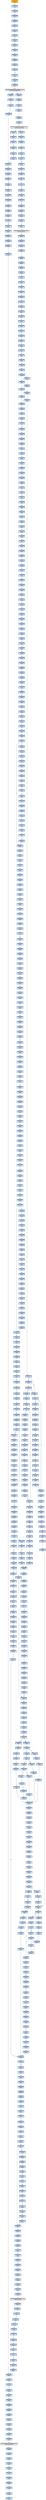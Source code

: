 strict digraph G {
	graph [bgcolor=transparent,
		name=G
	];
	node [color=lightsteelblue,
		fillcolor=lightsteelblue,
		shape=rectangle,
		style=filled
	];
	"0x00474b6e"	[label="0x00474b6e
leal"];
	"0x00474b71"	[label="0x00474b71
pushl"];
	"0x00474b6e" -> "0x00474b71"	[color="#000000"];
	"0x004747e8"	[label="0x004747e8
movl"];
	"0x004747eb"	[label="0x004747eb
movl"];
	"0x004747e8" -> "0x004747eb"	[color="#000000"];
	"0x00474a2c"	[label="0x00474a2c
cmpl"];
	"0x00474a2f"	[label="0x00474a2f
jae"];
	"0x00474a2c" -> "0x00474a2f"	[color="#000000"];
	"0x00474e22"	[label="0x00474e22
movl"];
	"0x00474e24"	[label="0x00474e24
je"];
	"0x00474e22" -> "0x00474e24"	[color="#000000"];
	"0x00474161"	[label="0x00474161
movl"];
	"0x00474163"	[label="0x00474163
addl"];
	"0x00474161" -> "0x00474163"	[color="#000000"];
	"0x00474834"	[label="0x00474834
subl"];
	"0x0047483a"	[label="0x0047483a
pushl"];
	"0x00474834" -> "0x0047483a"	[color="#000000"];
	"0x00474b74"	[label="0x00474b74
movl"];
	"0x00474b76"	[label="0x00474b76
call"];
	"0x00474b74" -> "0x00474b76"	[color="#000000"];
	"0x00474d2d"	[label="0x00474d2d
cmpl"];
	"0x00474d32"	[label="0x00474d32
jae"];
	"0x00474d2d" -> "0x00474d32"	[color="#000000"];
	"0x00474055"	[label="0x00474055
stosl"];
	"0x00474056"	[label="0x00474056
movb"];
	"0x00474055" -> "0x00474056"	[color="#000000"];
	"0x00474807"	[label="0x00474807
movl"];
	"0x0047480a"	[label="0x0047480a
popl"];
	"0x00474807" -> "0x0047480a"	[color="#000000"];
	"0x0047440c"	[label="0x0047440c
popl"];
	"0x0047440d"	[label="0x0047440d
orl"];
	"0x0047440c" -> "0x0047440d"	[color="#000000"];
	"0x00474a5d"	[label="0x00474a5d
addl"];
	"0x00474a5f"	[label="0x00474a5f
movl"];
	"0x00474a5d" -> "0x00474a5f"	[color="#000000"];
	"0x00474bc3"	[label="0x00474bc3
xorl"];
	"0x00474bc5"	[label="0x00474bc5
movl"];
	"0x00474bc3" -> "0x00474bc5"	[color="#000000"];
	"0x00474e4c"	[label="0x00474e4c
movl"];
	"0x00474e50"	[label="0x00474e50
andl"];
	"0x00474e4c" -> "0x00474e50"	[color="#000000"];
	GETMODULEHANDLEA_KERNEL32_DLL	[color=lightgrey,
		fillcolor=lightgrey,
		label="GETMODULEHANDLEA_KERNEL32_DLL
GETMODULEHANDLEA"];
	"0x00474042"	[label="0x00474042
movl"];
	GETMODULEHANDLEA_KERNEL32_DLL -> "0x00474042"	[color="#000000"];
	"0x00474287"	[label="0x00474287
testl"];
	GETMODULEHANDLEA_KERNEL32_DLL -> "0x00474287"	[color="#000000"];
	"0x00474b1b"	[label="0x00474b1b
movl"];
	"0x00474b1e"	[label="0x00474b1e
movl"];
	"0x00474b1b" -> "0x00474b1e"	[color="#000000"];
	"0x004740a1"	[label="0x004740a1
leal"];
	"0x004740a7"	[label="0x004740a7
cmpl"];
	"0x004740a1" -> "0x004740a7"	[color="#000000"];
	"0x00474289"	[label="0x00474289
jne"];
	"0x00474292"	[label="0x00474292
movl"];
	"0x00474289" -> "0x00474292"	[color="#000000",
		label=T];
	"0x00474ede"	[label="0x00474ede
subl"];
	"0x00474ee0"	[label="0x00474ee0
addl"];
	"0x00474ede" -> "0x00474ee0"	[color="#000000"];
	"0x004746cc"	[label="0x004746cc
subl"];
	"0x004746d2"	[label="0x004746d2
leal"];
	"0x004746cc" -> "0x004746d2"	[color="#000000"];
	"0x00474a8d"	[label="0x00474a8d
leal"];
	"0x00474a93"	[label="0x00474a93
movl"];
	"0x00474a8d" -> "0x00474a93"	[color="#000000"];
	VIRTUALPROTECT_KERNEL32_DLL	[color=lightgrey,
		fillcolor=lightgrey,
		label="VIRTUALPROTECT_KERNEL32_DLL
VIRTUALPROTECT"];
	"0x004743ff"	[label="0x004743ff
popl"];
	VIRTUALPROTECT_KERNEL32_DLL -> "0x004743ff"	[color="#000000"];
	"0x004742b3"	[label="0x004742b3
addl"];
	"0x004742b9"	[label="0x004742b9
movl"];
	"0x004742b3" -> "0x004742b9"	[color="#000000"];
	"0x004747ce"	[label="0x004747ce
andl"];
	"0x004747d4"	[label="0x004747d4
orl"];
	"0x004747ce" -> "0x004747d4"	[color="#000000"];
	"0x004747db"	[label="0x004747db
movl"];
	"0x004747de"	[label="0x004747de
movl"];
	"0x004747db" -> "0x004747de"	[color="#000000"];
	"0x00474a96"	[label="0x00474a96
call"];
	"0x00474cf2"	[label="0x00474cf2
call"];
	"0x00474a96" -> "0x00474cf2"	[color="#000000"];
	"0x00474eee"	[label="0x00474eee
andl"];
	"0x00474ef3"	[label="0x00474ef3
shrl"];
	"0x00474eee" -> "0x00474ef3"	[color="#000000"];
	"0x00474aab"	[label="0x00474aab
shll"];
	"0x00474aad"	[label="0x00474aad
addl"];
	"0x00474aab" -> "0x00474aad"	[color="#000000"];
	"0x004747ee"	[label="0x004747ee
movl"];
	"0x004747f2"	[label="0x004747f2
subl"];
	"0x004747ee" -> "0x004747f2"	[color="#000000"];
	"0x00474f43"	[label="0x00474f43
movl"];
	"0x00474f45"	[label="0x00474f45
jae"];
	"0x00474f43" -> "0x00474f45"	[color="#000000"];
	"0x00474f3e"	[label="0x00474f3e
leal"];
	"0x00474f41"	[label="0x00474f41
cmpl"];
	"0x00474f3e" -> "0x00474f41"	[color="#000000"];
	"0x004748c7"	[label="0x004748c7
addl"];
	"0x004748c9"	[label="0x004748c9
cmpl"];
	"0x004748c7" -> "0x004748c9"	[color="#000000"];
	"0x00474b6a"	[label="0x00474b6a
movl"];
	"0x00474b6c"	[label="0x00474b6c
pushl"];
	"0x00474b6a" -> "0x00474b6c"	[color="#000000"];
	VIRTUALFREE_KERNEL32_DLL	[color=lightgrey,
		fillcolor=lightgrey,
		label="VIRTUALFREE_KERNEL32_DLL
VIRTUALFREE"];
	"0x004741a8"	[label="0x004741a8
movl"];
	VIRTUALFREE_KERNEL32_DLL -> "0x004741a8"	[color="#000000"];
	"0x004742c0"	[label="0x004742c0
addl"];
	"0x004742c6"	[label="0x004742c6
testl"];
	"0x004742c0" -> "0x004742c6"	[color="#000000"];
	"0x00474ed9"	[label="0x00474ed9
movl"];
	"0x00474ed9" -> "0x00474ede"	[color="#000000"];
	"0x00474a1b"	[label="0x00474a1b
jmp"];
	"0x00474a58"	[label="0x00474a58
movl"];
	"0x00474a1b" -> "0x00474a58"	[color="#000000"];
	"0x004748b7"	[label="0x004748b7
ja"];
	"0x004748bd"	[label="0x004748bd
movl"];
	"0x004748b7" -> "0x004748bd"	[color="#000000",
		label=F];
	"0x00474b6d"	[label="0x00474b6d
pushl"];
	"0x00474b6c" -> "0x00474b6d"	[color="#000000"];
	"0x00474ef5"	[label="0x00474ef5
addl"];
	"0x00474ef3" -> "0x00474ef5"	[color="#000000"];
	"0x00474efc"	[label="0x00474efc
movl"];
	"0x00474f03"	[label="0x00474f03
testl"];
	"0x00474efc" -> "0x00474f03"	[color="#000000"];
	"0x00474f86"	[label="0x00474f86
addl"];
	"0x00474f89"	[label="0x00474f89
ret"];
	"0x00474f86" -> "0x00474f89"	[color="#000000"];
	"0x0047411d"	[label="0x0047411d
xorl"];
	"0x0047411f"	[label="0x0047411f
orl"];
	"0x0047411d" -> "0x0047411f"	[color="#000000"];
	"0x00474d38"	[label="0x00474d38
movl"];
	"0x00474d3a"	[label="0x00474d3a
incl"];
	"0x00474d38" -> "0x00474d3a"	[color="#000000"];
	"0x00474996"	[label="0x00474996
movl"];
	"0x0047499c"	[label="0x0047499c
incl"];
	"0x00474996" -> "0x0047499c"	[color="#000000"];
	"0x004741ae"	[label="0x004741ae
orl"];
	"0x004741b0"	[label="0x004741b0
je"];
	"0x004741ae" -> "0x004741b0"	[color="#000000"];
	"0x004749d0"	[label="0x004749d0
shll"];
	"0x004749d3"	[label="0x004749d3
andl"];
	"0x004749d0" -> "0x004749d3"	[color="#000000"];
	"0x00474ee2"	[label="0x00474ee2
shrl"];
	"0x00474ee0" -> "0x00474ee2"	[color="#000000"];
	"0x00474400"	[label="0x00474400
movl"];
	"0x00474405"	[label="0x00474405
pushl"];
	"0x00474400" -> "0x00474405"	[color="#000000"];
	"0x004747b9"	[label="0x004747b9
movl"];
	"0x004747bb"	[label="0x004747bb
movb"];
	"0x004747b9" -> "0x004747bb"	[color="#000000"];
	"0x004740fc"	[label="0x004740fc
call"];
	"0x004746c8"	[label="0x004746c8
movl"];
	"0x004740fc" -> "0x004746c8"	[color="#000000"];
	"0x00474851"	[label="0x00474851
xorl"];
	"0x00474853"	[label="0x00474853
repz"];
	"0x00474851" -> "0x00474853"	[color="#000000"];
	"0x00474389"	[label="0x00474389
movl"];
	"0x0047438f"	[label="0x0047438f
movl"];
	"0x00474389" -> "0x0047438f"	[color="#000000"];
	"0x00474058"	[label="0x00474058
scasb"];
	"0x00474059"	[label="0x00474059
jne"];
	"0x00474058" -> "0x00474059"	[color="#000000"];
	"0x00474169"	[label="0x00474169
movl"];
	"0x0047416f"	[label="0x0047416f
sarl"];
	"0x00474169" -> "0x0047416f"	[color="#000000"];
	"0x0047486d"	[label="0x0047486d
leal"];
	"0x00474871"	[label="0x00474871
incl"];
	"0x0047486d" -> "0x00474871"	[color="#000000"];
	"0x0047489a"	[label="0x0047489a
movl"];
	"0x0047489e"	[label="0x0047489e
leal"];
	"0x0047489a" -> "0x0047489e"	[color="#000000"];
	"0x00474183"	[label="0x00474183
pushl"];
	"0x00474189"	[label="0x00474189
call"];
	"0x00474183" -> "0x00474189"	[color="#000000"];
	"0x004740b0"	[label="0x004740b0
pushl"];
	"0x004740b2"	[label="0x004740b2
pushl"];
	"0x004740b0" -> "0x004740b2"	[color="#000000"];
	"0x00474e76"	[label="0x00474e76
shrl"];
	"0x00474e78"	[label="0x00474e78
movl"];
	"0x00474e76" -> "0x00474e78"	[color="#000000"];
	"0x00474966"	[label="0x00474966
movl"];
	"0x0047496d"	[label="0x0047496d
movb"];
	"0x00474966" -> "0x0047496d"	[color="#000000"];
	"0x004740eb"	[label="0x004740eb
addl"];
	"0x004740f1"	[label="0x004740f1
pushl"];
	"0x004740eb" -> "0x004740f1"	[color="#000000"];
	"0x0047400e"	[label="0x0047400e
call"];
	"0x00474014"	[label="0x00474014
popl"];
	"0x0047400e" -> "0x00474014"	[color="#000000"];
	"0x00474f41" -> "0x00474f43"	[color="#000000"];
	"0x004749a6"	[label="0x004749a6
popl"];
	"0x004749a7"	[label="0x004749a7
addl"];
	"0x004749a6" -> "0x004749a7"	[color="#000000"];
	"0x0047403b"	[label="0x0047403b
pushl"];
	"0x0047403c"	[label="0x0047403c
call"];
	"0x0047403b" -> "0x0047403c"	[color="#000000"];
	"0x00474a38"	[label="0x00474a38
cmpl"];
	"0x00474a3b"	[label="0x00474a3b
jae"];
	"0x00474a38" -> "0x00474a3b"	[color="#000000"];
	"0x00474e41"	[label="0x00474e41
incl"];
	"0x00474e42"	[label="0x00474e42
movb"];
	"0x00474e41" -> "0x00474e42"	[color="#000000"];
	"0x00474872"	[label="0x00474872
incl"];
	"0x00474873"	[label="0x00474873
cmpl"];
	"0x00474872" -> "0x00474873"	[color="#000000"];
	"0x004747b3"	[label="0x004747b3
pushl"];
	"0x004747b4"	[label="0x004747b4
movl"];
	"0x004747b3" -> "0x004747b4"	[color="#000000"];
	"0x00474a87"	[label="0x00474a87
movl"];
	"0x00474a89"	[label="0x00474a89
xorl"];
	"0x00474a87" -> "0x00474a89"	[color="#000000"];
	"0x00474f5b"	[label="0x00474f5b
addl"];
	"0x00474f5d"	[label="0x00474f5d
movl"];
	"0x00474f5b" -> "0x00474f5d"	[color="#000000"];
	"0x00474392"	[label="0x00474392
addl"];
	"0x00474394"	[label="0x00474394
pushl"];
	"0x00474392" -> "0x00474394"	[color="#000000"];
	"0x00474395"	[label="0x00474395
pushl"];
	"0x00474394" -> "0x00474395"	[color="#000000"];
	"0x004749b1"	[label="0x004749b1
pushl"];
	"0x004749b2"	[label="0x004749b2
pushl"];
	"0x004749b1" -> "0x004749b2"	[color="#000000"];
	"0x004748e0"	[label="0x004748e0
movl"];
	"0x004748e6"	[label="0x004748e6
shrl"];
	"0x004748e0" -> "0x004748e6"	[color="#000000"];
	"0x0047497f"	[label="0x0047497f
movl"];
	"0x00474983"	[label="0x00474983
movl"];
	"0x0047497f" -> "0x00474983"	[color="#000000"];
	"0x00474ec8"	[label="0x00474ec8
cmpl"];
	"0x00474ecb"	[label="0x00474ecb
movl"];
	"0x00474ec8" -> "0x00474ecb"	[color="#000000"];
	"0x00474e80"	[label="0x00474e80
subl"];
	"0x00474e82"	[label="0x00474e82
andl"];
	"0x00474e80" -> "0x00474e82"	[color="#000000"];
	"0x00474e58"	[label="0x00474e58
orl"];
	"0x00474e5a"	[label="0x00474e5a
movl"];
	"0x00474e58" -> "0x00474e5a"	[color="#000000"];
	"0x00474cff"	[label="0x00474cff
ret"];
	"0x00474e18"	[label="0x00474e18
movb"];
	"0x00474cff" -> "0x00474e18"	[color="#000000"];
	"0x00474a9b"	[label="0x00474a9b
movb"];
	"0x00474cff" -> "0x00474a9b"	[color="#000000"];
	"0x00474093"	[label="0x00474093
orl"];
	"0x00474095"	[label="0x00474095
je"];
	"0x00474093" -> "0x00474095"	[color="#000000"];
	"0x00474b08"	[label="0x00474b08
movl"];
	"0x00474b0c"	[label="0x00474b0c
pushl"];
	"0x00474b08" -> "0x00474b0c"	[color="#000000"];
	"0x00474298"	[label="0x00474298
movl"];
	"0x00474292" -> "0x00474298"	[color="#000000"];
	"0x00474121"	[label="0x00474121
je"];
	"0x0047411f" -> "0x00474121"	[color="#000000"];
	"0x00474904"	[label="0x00474904
shll"];
	"0x00474907"	[label="0x00474907
movw"];
	"0x00474904" -> "0x00474907"	[color="#000000"];
	"0x00474001"	[color=lightgrey,
		fillcolor=orange,
		label="0x00474001
pusha"];
	"0x00474002"	[label="0x00474002
call"];
	"0x00474001" -> "0x00474002"	[color="#000000"];
	"0x00474879"	[label="0x00474879
movl"];
	"0x0047487e"	[label="0x0047487e
movl"];
	"0x00474879" -> "0x0047487e"	[color="#000000"];
	"0x00474e62"	[label="0x00474e62
movl"];
	"0x00474e65"	[label="0x00474e65
jae"];
	"0x00474e62" -> "0x00474e65"	[color="#000000"];
	"0x00474817"	[label="0x00474817
movl"];
	"0x0047481d"	[label="0x0047481d
movl"];
	"0x00474817" -> "0x0047481d"	[color="#000000"];
	"0x004746f0"	[label="0x004746f0
call"];
	"0x00474b02"	[label="0x00474b02
movl"];
	"0x004746f0" -> "0x00474b02"	[color="#000000"];
	"0x00474a22"	[label="0x00474a22
cmpl"];
	"0x00474a25"	[label="0x00474a25
sbbl"];
	"0x00474a22" -> "0x00474a25"	[color="#000000"];
	"0x00474af7"	[label="0x00474af7
popl"];
	"0x00474af8"	[label="0x00474af8
popl"];
	"0x00474af7" -> "0x00474af8"	[color="#000000"];
	"0x00474d34"	[label="0x00474d34
movl"];
	"0x00474d36"	[label="0x00474d36
movb"];
	"0x00474d34" -> "0x00474d36"	[color="#000000"];
	"0x00474cf8"	[label="0x00474cf8
popl"];
	"0x00474cf2" -> "0x00474cf8"	[color="#000000"];
	"0x0047405f"	[label="0x0047405f
leal"];
	"0x00474062"	[label="0x00474062
jmp"];
	"0x0047405f" -> "0x00474062"	[color="#000000"];
	"0x00474b72"	[label="0x00474b72
pushl"];
	"0x00474b72" -> "0x00474b74"	[color="#000000"];
	"0x004748e9"	[label="0x004748e9
movl"];
	"0x004748e6" -> "0x004748e9"	[color="#000000"];
	"0x00474aaf"	[label="0x00474aaf
incl"];
	"0x00474aad" -> "0x00474aaf"	[color="#000000"];
	"0x00474cc5"	[label="0x00474cc5
incl"];
	"0x00474cc6"	[label="0x00474cc6
cmpl"];
	"0x00474cc5" -> "0x00474cc6"	[color="#000000"];
	"0x00474114"	[label="0x00474114
subl"];
	"0x00474117"	[label="0x00474117
movl"];
	"0x00474114" -> "0x00474117"	[color="#000000"];
	"0x00474cf9"	[label="0x00474cf9
subl"];
	"0x00474cf8" -> "0x00474cf9"	[color="#000000"];
	"0x004742a2"	[label="0x004742a2
movl"];
	"0x00474298" -> "0x004742a2"	[color="#000000"];
	"0x00474823"	[label="0x00474823
leal"];
	"0x00474826"	[label="0x00474826
movl"];
	"0x00474823" -> "0x00474826"	[color="#000000"];
	"0x00474106"	[label="0x00474106
jne"];
	"0x00474155"	[label="0x00474155
jmp"];
	"0x00474106" -> "0x00474155"	[color="#000000",
		label=T];
	"0x00474108"	[label="0x00474108
incb"];
	"0x00474106" -> "0x00474108"	[color="#000000",
		label=F];
	"0x00474bb6"	[label="0x00474bb6
jne"];
	"0x00474bb6" -> "0x00474bc3"	[color="#000000",
		label=T];
	"0x00474cda"	[label="0x00474cda
leal"];
	"0x00474cde"	[label="0x00474cde
movl"];
	"0x00474cda" -> "0x00474cde"	[color="#000000"];
	"0x004742f0"	[label="0x004742f0
popl"];
	"0x004742f1"	[label="0x004742f1
jne"];
	"0x004742f0" -> "0x004742f1"	[color="#000000"];
	"0x004749ad"	[label="0x004749ad
ret"];
	"0x004749a7" -> "0x004749ad"	[color="#000000"];
	"0x00474015"	[label="0x00474015
movl"];
	"0x00474014" -> "0x00474015"	[color="#000000"];
	"0x004747cb"	[label="0x004747cb
shll"];
	"0x004747cb" -> "0x004747ce"	[color="#000000"];
	"0x00474f83"	[label="0x00474f83
movb"];
	"0x00474f85"	[label="0x00474f85
popl"];
	"0x00474f83" -> "0x00474f85"	[color="#000000"];
	"0x004742bb"	[label="0x004742bb
movl"];
	"0x004742b9" -> "0x004742bb"	[color="#000000"];
	"0x00474994"	[label="0x00474994
movl"];
	"0x00474994" -> "0x00474996"	[color="#000000"];
	"0x00474a71"	[label="0x00474a71
movl"];
	"0x00474a75"	[label="0x00474a75
addl"];
	"0x00474a71" -> "0x00474a75"	[color="#000000"];
	"0x00474ed3"	[label="0x00474ed3
movl"];
	"0x00474ed6"	[label="0x00474ed6
movl"];
	"0x00474ed3" -> "0x00474ed6"	[color="#000000"];
	"0x00474f4e"	[label="0x00474f4e
movb"];
	"0x00474f51"	[label="0x00474f51
movl"];
	"0x00474f4e" -> "0x00474f51"	[color="#000000"];
	"0x004749e1"	[label="0x004749e1
movl"];
	"0x004749e4"	[label="0x004749e4
movl"];
	"0x004749e1" -> "0x004749e4"	[color="#000000"];
	"0x0047437e"	[label="0x0047437e
movl"];
	"0x00474384"	[label="0x00474384
jmp"];
	"0x0047437e" -> "0x00474384"	[color="#000000"];
	"0x00474cb9"	[label="0x00474cb9
xorl"];
	"0x00474cbb"	[label="0x00474cbb
cmpb"];
	"0x00474cb9" -> "0x00474cbb"	[color="#000000"];
	"0x004748fa"	[label="0x004748fa
movl"];
	"0x004748fe"	[label="0x004748fe
movl"];
	"0x004748fa" -> "0x004748fe"	[color="#000000"];
	"0x00474871" -> "0x00474872"	[color="#000000"];
	"0x00474d3e"	[label="0x00474d3e
movl"];
	"0x00474d42"	[label="0x00474d42
jmp"];
	"0x00474d3e" -> "0x00474d42"	[color="#000000"];
	"0x00474af1"	[label="0x00474af1
movl"];
	"0x00474af1" -> "0x00474af7"	[color="#000000"];
	"0x00474cd4"	[label="0x00474cd4
movl"];
	"0x00474cd4" -> "0x00474cda"	[color="#000000"];
	"0x00474918"	[label="0x00474918
repz"];
	"0x0047491a"	[label="0x0047491a
movl"];
	"0x00474918" -> "0x0047491a"	[color="#000000"];
	"0x00474b24"	[label="0x00474b24
movl"];
	"0x00474b2a"	[label="0x00474b2a
movl"];
	"0x00474b24" -> "0x00474b2a"	[color="#000000"];
	"0x0047471a"	[label="0x0047471a
jne"];
	"0x00474726"	[label="0x00474726
movl"];
	"0x0047471a" -> "0x00474726"	[color="#000000",
		label=T];
	"0x00474cc9"	[label="0x00474cc9
jb"];
	"0x00474ccb"	[label="0x00474ccb
jmp"];
	"0x00474cc9" -> "0x00474ccb"	[color="#000000",
		label=F];
	"0x00474e67"	[label="0x00474e67
movl"];
	"0x00474e6a"	[label="0x00474e6a
movl"];
	"0x00474e67" -> "0x00474e6a"	[color="#000000"];
	"0x00474ed6" -> "0x00474ed9"	[color="#000000"];
	"0x004747a5"	[label="0x004747a5
movl"];
	"0x004747a7"	[label="0x004747a7
pushl"];
	"0x004747a5" -> "0x004747a7"	[color="#000000"];
	"0x00474ebc"	[label="0x00474ebc
andl"];
	"0x00474ec1"	[label="0x00474ec1
addl"];
	"0x00474ebc" -> "0x00474ec1"	[color="#000000"];
	"0x00474a65"	[label="0x00474a65
movl"];
	"0x00474a6a"	[label="0x00474a6a
subl"];
	"0x00474a65" -> "0x00474a6a"	[color="#000000"];
	"0x0047490a"	[label="0x0047490a
shrl"];
	"0x0047490d"	[label="0x0047490d
repz"];
	"0x0047490a" -> "0x0047490d"	[color="#000000"];
	"0x0047408d"	[label="0x0047408d
movl"];
	"0x00474062" -> "0x0047408d"	[color="#000000"];
	"0x004746c8" -> "0x004746cc"	[color="#000000"];
	"0x004749d9"	[label="0x004749d9
orl"];
	"0x004749db"	[label="0x004749db
movl"];
	"0x004749d9" -> "0x004749db"	[color="#000000"];
	"0x00474a47"	[label="0x00474a47
jae"];
	"0x00474a49"	[label="0x00474a49
movl"];
	"0x00474a47" -> "0x00474a49"	[color="#000000",
		label=F];
	"0x004740bc"	[label="0x004740bc
pushl"];
	"0x004740be"	[label="0x004740be
call"];
	"0x004740bc" -> "0x004740be"	[color="#000000"];
	"0x00474e49"	[label="0x00474e49
movl"];
	"0x00474e49" -> "0x00474e4c"	[color="#000000"];
	"0x00474eb8"	[label="0x00474eb8
movl"];
	"0x00474eb8" -> "0x00474ebc"	[color="#000000"];
	"0x00474866"	[label="0x00474866
movb"];
	"0x00474869"	[label="0x00474869
movl"];
	"0x00474866" -> "0x00474869"	[color="#000000"];
	"0x004747e0"	[label="0x004747e0
movl"];
	"0x004747de" -> "0x004747e0"	[color="#000000"];
	"0x00474ec6"	[label="0x00474ec6
movl"];
	"0x00474ec6" -> "0x00474ec8"	[color="#000000"];
	"0x00474ceb"	[label="0x00474ceb
addl"];
	"0x00474cf1"	[label="0x00474cf1
ret"];
	"0x00474ceb" -> "0x00474cf1"	[color="#000000"];
	"0x00474269"	[label="0x00474269
movl"];
	"0x0047426f"	[label="0x0047426f
addl"];
	"0x00474269" -> "0x0047426f"	[color="#000000"];
	"0x00474e8a"	[label="0x00474e8a
leal"];
	"0x00474e90"	[label="0x00474e90
call"];
	"0x00474e8a" -> "0x00474e90"	[color="#000000"];
	"0x00474f85" -> "0x00474f86"	[color="#000000"];
	"0x004748f8"	[label="0x004748f8
movb"];
	"0x004748f8" -> "0x004748fa"	[color="#000000"];
	"0x00474365"	[label="0x00474365
movl"];
	"0x004742f1" -> "0x00474365"	[color="#000000",
		label=T];
	"0x00474718"	[label="0x00474718
testb"];
	"0x00474f89" -> "0x00474718"	[color="#000000"];
	"0x00474f16"	[label="0x00474f16
movl"];
	"0x00474f1c"	[label="0x00474f1c
movl"];
	"0x00474f16" -> "0x00474f1c"	[color="#000000"];
	"0x00474f4b"	[label="0x00474f4b
incl"];
	"0x00474f4c"	[label="0x00474f4c
movb"];
	"0x00474f4b" -> "0x00474f4c"	[color="#000000"];
	"0x00474e5f"	[label="0x00474e5f
movl"];
	"0x00474e5f" -> "0x00474e62"	[color="#000000"];
	"0x00474ea8"	[label="0x00474ea8
shll"];
	"0x00474eab"	[label="0x00474eab
movb"];
	"0x00474ea8" -> "0x00474eab"	[color="#000000"];
	"0x00474ab5"	[label="0x00474ab5
movl"];
	"0x00474ab9"	[label="0x00474ab9
leal"];
	"0x00474ab5" -> "0x00474ab9"	[color="#000000"];
	"0x004748eb"	[label="0x004748eb
andl"];
	"0x004748e9" -> "0x004748eb"	[color="#000000"];
	"0x00474a8b"	[label="0x00474a8b
xorl"];
	"0x00474a8b" -> "0x00474a8d"	[color="#000000"];
	"0x00474bac"	[label="0x00474bac
pushl"];
	"0x00474bad"	[label="0x00474bad
movl"];
	"0x00474bac" -> "0x00474bad"	[color="#000000"];
	"0x00474f05"	[label="0x00474f05
je"];
	"0x00474f03" -> "0x00474f05"	[color="#000000"];
	"0x00474e65" -> "0x00474e67"	[color="#000000",
		label=F];
	"0x0047404d"	[label="0x0047404d
pushl"];
	"0x0047404e"	[label="0x0047404e
pushl"];
	"0x0047404d" -> "0x0047404e"	[color="#000000"];
	"0x00474b30"	[label="0x00474b30
xorl"];
	"0x00474b2a" -> "0x00474b30"	[color="#000000"];
	"0x00474b63"	[label="0x00474b63
subl"];
	"0x00474b69"	[label="0x00474b69
pushl"];
	"0x00474b63" -> "0x00474b69"	[color="#000000"];
	"0x004749de"	[label="0x004749de
addl"];
	"0x004749db" -> "0x004749de"	[color="#000000"];
	"0x004747b1"	[label="0x004747b1
jb"];
	"0x004747b1" -> "0x004747e8"	[color="#000000",
		label=T];
	"0x004747b1" -> "0x004747b3"	[color="#000000",
		label=F];
	"0x00474b37"	[label="0x00474b37
movl"];
	"0x00474b3d"	[label="0x00474b3d
movl"];
	"0x00474b37" -> "0x00474b3d"	[color="#000000"];
	"0x00474cc3"	[label="0x00474cc3
jne"];
	"0x00474cbb" -> "0x00474cc3"	[color="#000000"];
	"0x004747f4"	[label="0x004747f4
shrl"];
	"0x004747f6"	[label="0x004747f6
movl"];
	"0x004747f4" -> "0x004747f6"	[color="#000000"];
	"0x0047405b"	[label="0x0047405b
cmpb"];
	"0x00474059" -> "0x0047405b"	[color="#000000",
		label=F];
	"0x004740e8"	[label="0x004740e8
pushl"];
	"0x004740e9"	[label="0x004740e9
movl"];
	"0x004740e8" -> "0x004740e9"	[color="#000000"];
	"0x004749d3" -> "0x004749d9"	[color="#000000"];
	"0x00474869" -> "0x0047486d"	[color="#000000"];
	"0x00474243"	[label="0x00474243
movl"];
	"0x00474249"	[label="0x00474249
movl"];
	"0x00474243" -> "0x00474249"	[color="#000000"];
	"0x00474a27"	[label="0x00474a27
addl"];
	"0x00474a2a"	[label="0x00474a2a
jmp"];
	"0x00474a27" -> "0x00474a2a"	[color="#000000"];
	"0x004746ec"	[label="0x004746ec
leal"];
	"0x004746ec" -> "0x004746f0"	[color="#000000"];
	"0x004747bd"	[label="0x004747bd
incl"];
	"0x004747be"	[label="0x004747be
movb"];
	"0x004747bd" -> "0x004747be"	[color="#000000"];
	"0x00474b12"	[label="0x00474b12
movl"];
	"0x00474b14"	[label="0x00474b14
movl"];
	"0x00474b12" -> "0x00474b14"	[color="#000000"];
	"0x004747a4"	[label="0x004747a4
pushl"];
	"0x00474b76" -> "0x004747a4"	[color="#000000"];
	"0x00474a00"	[label="0x00474a00
andl"];
	"0x00474a05"	[label="0x00474a05
cmpl"];
	"0x00474a00" -> "0x00474a05"	[color="#000000"];
	"0x0047438f" -> "0x00474392"	[color="#000000"];
	"0x00474ce8"	[label="0x00474ce8
movb"];
	"0x00474cea"	[label="0x00474cea
popl"];
	"0x00474ce8" -> "0x00474cea"	[color="#000000"];
	"0x00474ef7"	[label="0x00474ef7
cmpl"];
	"0x00474ef5" -> "0x00474ef7"	[color="#000000"];
	"0x00474bc7"	[label="0x00474bc7
call"];
	"0x004749b0"	[label="0x004749b0
pushl"];
	"0x00474bc7" -> "0x004749b0"	[color="#000000"];
	"0x004746e3"	[label="0x004746e3
movl"];
	"0x004746ea"	[label="0x004746ea
pushl"];
	"0x004746e3" -> "0x004746ea"	[color="#000000"];
	"0x0047424f"	[label="0x0047424f
orl"];
	"0x00474249" -> "0x0047424f"	[color="#000000"];
	"0x00474a07"	[label="0x00474a07
jae"];
	"0x00474a1d"	[label="0x00474a1d
cmpl"];
	"0x00474a07" -> "0x00474a1d"	[color="#000000",
		label=T];
	"0x00474a09"	[label="0x00474a09
movl"];
	"0x00474a07" -> "0x00474a09"	[color="#000000",
		label=F];
	"0x0047415f"	[label="0x0047415f
movl"];
	"0x0047415f" -> "0x00474161"	[color="#000000"];
	"0x00474f6c"	[label="0x00474f6c
testb"];
	"0x00474cf1" -> "0x00474f6c"	[color="#000000"];
	"0x00474a6e"	[label="0x00474a6e
popl"];
	"0x00474a6f"	[label="0x00474a6f
shrl"];
	"0x00474a6e" -> "0x00474a6f"	[color="#000000"];
	"0x00474931"	[label="0x00474931
movl"];
	"0x00474935"	[label="0x00474935
movl"];
	"0x00474931" -> "0x00474935"	[color="#000000"];
	"0x00474aa2"	[label="0x00474aa2
popl"];
	"0x00474aa3"	[label="0x00474aa3
movl"];
	"0x00474aa2" -> "0x00474aa3"	[color="#000000"];
	"0x00474f07"	[label="0x00474f07
movl"];
	"0x00474f0d"	[label="0x00474f0d
movl"];
	"0x00474f07" -> "0x00474f0d"	[color="#000000"];
	"0x00474056" -> "0x00474058"	[color="#000000"];
	"0x00474a95"	[label="0x00474a95
pushl"];
	"0x00474a95" -> "0x00474a96"	[color="#000000"];
	"0x0047401c"	[label="0x0047401c
subl"];
	"0x00474022"	[label="0x00474022
cmpl"];
	"0x0047401c" -> "0x00474022"	[color="#000000"];
	"0x00474929"	[label="0x00474929
incl"];
	"0x0047492a"	[label="0x0047492a
decl"];
	"0x00474929" -> "0x0047492a"	[color="#000000"];
	"0x004742b1"	[label="0x004742b1
addl"];
	"0x004742b1" -> "0x004742b3"	[color="#000000"];
	"0x00474a89" -> "0x00474a8b"	[color="#000000"];
	"0x0047484d"	[label="0x0047484d
leal"];
	"0x0047484d" -> "0x00474851"	[color="#000000"];
	"0x00474855"	[label="0x00474855
movl"];
	"0x00474853" -> "0x00474855"	[color="#000000"];
	"0x0047485c"	[label="0x0047485c
cmpl"];
	"0x0047485e"	[label="0x0047485e
movl"];
	"0x0047485c" -> "0x0047485e"	[color="#000000"];
	"0x0047492b"	[label="0x0047492b
addl"];
	"0x0047492e"	[label="0x0047492e
cmpl"];
	"0x0047492b" -> "0x0047492e"	[color="#000000"];
	"0x004749e6"	[label="0x004749e6
movl"];
	"0x004749e9"	[label="0x004749e9
cmpl"];
	"0x004749e6" -> "0x004749e9"	[color="#000000"];
	"0x004748ad"	[label="0x004748ad
cmpl"];
	"0x004748b3"	[label="0x004748b3
movl"];
	"0x004748ad" -> "0x004748b3"	[color="#000000"];
	"0x00474425"	[label="0x00474425
ret"];
	"0x00474cb2"	[label="0x00474cb2
movb"];
	"0x00474cb2" -> "0x00474cb9"	[color="#000000"];
	"0x00474ee4"	[label="0x00474ee4
movl"];
	"0x00474ee2" -> "0x00474ee4"	[color="#000000"];
	"0x00474eb5"	[label="0x00474eb5
movl"];
	"0x00474eb5" -> "0x00474eb8"	[color="#000000"];
	"0x004746dc"	[label="0x004746dc
movl"];
	"0x004746dc" -> "0x004746e3"	[color="#000000"];
	"0x004747fb"	[label="0x004747fb
subl"];
	"0x004747f6" -> "0x004747fb"	[color="#000000"];
	"0x004746d7"	[label="0x004746d7
call"];
	"0x00474a84"	[label="0x00474a84
pushl"];
	"0x004746d7" -> "0x00474a84"	[color="#000000"];
	"0x00474f39"	[label="0x00474f39
movl"];
	"0x00474f3d"	[label="0x00474f3d
incl"];
	"0x00474f39" -> "0x00474f3d"	[color="#000000"];
	"0x00474271"	[label="0x00474271
movl"];
	"0x00474274"	[label="0x00474274
testl"];
	"0x00474271" -> "0x00474274"	[color="#000000"];
	"0x0047492e" -> "0x00474931"	[color="#000000"];
	"0x00474855" -> "0x0047485c"	[color="#000000"];
	"0x00474103"	[label="0x00474103
cmpb"];
	"0x00474103" -> "0x00474106"	[color="#000000"];
	"0x00474cf9" -> "0x00474cff"	[color="#000000"];
	VIRTUALALLOC_KERNEL32_DLL	[color=lightgrey,
		fillcolor=lightgrey,
		label="VIRTUALALLOC_KERNEL32_DLL
VIRTUALALLOC"];
	"0x004740be" -> VIRTUALALLOC_KERNEL32_DLL	[color="#000000"];
	"0x00474f31"	[label="0x00474f31
movl"];
	"0x00474f37"	[label="0x00474f37
movl"];
	"0x00474f31" -> "0x00474f37"	[color="#000000"];
	"0x004741c0"	[label="0x004741c0
movl"];
	"0x004741c6"	[label="0x004741c6
subl"];
	"0x004741c0" -> "0x004741c6"	[color="#000000"];
	"0x00474885"	[label="0x00474885
movl"];
	"0x00474888"	[label="0x00474888
movl"];
	"0x00474885" -> "0x00474888"	[color="#000000"];
	"0x00474b9d"	[label="0x00474b9d
cmpl"];
	"0x00474ba0"	[label="0x00474ba0
jb"];
	"0x00474b9d" -> "0x00474ba0"	[color="#000000"];
	"0x004740b7"	[label="0x004740b7
pushl"];
	"0x004740b7" -> "0x004740bc"	[color="#000000"];
	"0x004749c9"	[label="0x004749c9
movl"];
	"0x004749cc"	[label="0x004749cc
movl"];
	"0x004749c9" -> "0x004749cc"	[color="#000000"];
	"0x00474a6f" -> "0x00474a71"	[color="#000000"];
	"0x0047405d"	[label="0x0047405d
jne"];
	"0x0047405b" -> "0x0047405d"	[color="#000000"];
	"0x004747c2"	[label="0x004747c2
movl"];
	"0x004747c4"	[label="0x004747c4
movl"];
	"0x004747c2" -> "0x004747c4"	[color="#000000"];
	"0x00474aff"	[label="0x00474aff
ret"];
	"0x00474aff" -> "0x004746dc"	[color="#000000"];
	"0x004749a2"	[label="0x004749a2
popl"];
	"0x004749a3"	[label="0x004749a3
popl"];
	"0x004749a2" -> "0x004749a3"	[color="#000000"];
	"0x00474f47"	[label="0x00474f47
movl"];
	"0x00474f45" -> "0x00474f47"	[color="#000000",
		label=F];
	"0x00474d3b"	[label="0x00474d3b
incl"];
	"0x00474d3c"	[label="0x00474d3c
movl"];
	"0x00474d3b" -> "0x00474d3c"	[color="#000000"];
	"0x0047488c"	[label="0x0047488c
xorl"];
	"0x00474888" -> "0x0047488c"	[color="#000000"];
	"0x00474373"	[label="0x00474373
movl"];
	"0x00474375"	[label="0x00474375
movl"];
	"0x00474373" -> "0x00474375"	[color="#000000"];
	"0x00474a77"	[label="0x00474a77
movl"];
	"0x00474a7d"	[label="0x00474a7d
popl"];
	"0x00474a77" -> "0x00474a7d"	[color="#000000"];
	"0x004749bc"	[label="0x004749bc
jb"];
	"0x004749be"	[label="0x004749be
movl"];
	"0x004749bc" -> "0x004749be"	[color="#000000",
		label=F];
	"0x004749ee"	[label="0x004749ee
movl"];
	"0x004749bc" -> "0x004749ee"	[color="#000000",
		label=T];
	"0x00474a44"	[label="0x00474a44
cmpl"];
	"0x00474a3b" -> "0x00474a44"	[color="#000000",
		label=T];
	"0x00474a3d"	[label="0x00474a3d
movl"];
	"0x00474a3b" -> "0x00474a3d"	[color="#000000",
		label=F];
	"0x00474a19"	[label="0x00474a19
movl"];
	"0x00474a19" -> "0x00474a1b"	[color="#000000"];
	"0x004749b5"	[label="0x004749b5
pushl"];
	"0x004749b6"	[label="0x004749b6
movl"];
	"0x004749b5" -> "0x004749b6"	[color="#000000"];
	"0x00474ead"	[label="0x00474ead
incl"];
	"0x00474eab" -> "0x00474ead"	[color="#000000"];
	"0x00474f61"	[label="0x00474f61
movl"];
	"0x00474f5d" -> "0x00474f61"	[color="#000000"];
	"0x00474e55"	[label="0x00474e55
addl"];
	"0x00474e55" -> "0x00474e58"	[color="#000000"];
	"0x00474a6c"	[label="0x00474a6c
subl"];
	"0x00474a6c" -> "0x00474a6e"	[color="#000000"];
	"0x00474396"	[label="0x00474396
pushl"];
	"0x00474395" -> "0x00474396"	[color="#000000"];
	"0x0047482c"	[label="0x0047482c
addl"];
	"0x00474826" -> "0x0047482c"	[color="#000000"];
	"0x004749b3"	[label="0x004749b3
movl"];
	"0x004749b2" -> "0x004749b3"	[color="#000000"];
	"0x00474939"	[label="0x00474939
movl"];
	"0x00474935" -> "0x00474939"	[color="#000000"];
	"0x00474ba2"	[label="0x00474ba2
leal"];
	"0x00474ba0" -> "0x00474ba2"	[color="#000000",
		label=F];
	"0x004747a8"	[label="0x004747a8
movl"];
	"0x004747a7" -> "0x004747a8"	[color="#000000"];
	"0x004747fd"	[label="0x004747fd
andl"];
	"0x00474802"	[label="0x00474802
shrl"];
	"0x004747fd" -> "0x00474802"	[color="#000000"];
	"0x00474b5a"	[label="0x00474b5a
call"];
	"0x00474b5a" -> "0x00474b63"	[color="#000000"];
	"0x004747d6"	[label="0x004747d6
movl"];
	"0x004747d4" -> "0x004747d6"	[color="#000000"];
	"0x00474e7d"	[label="0x00474e7d
movl"];
	"0x00474e78" -> "0x00474e7d"	[color="#000000"];
	"0x00474181"	[label="0x00474181
pushl"];
	"0x00474181" -> "0x00474183"	[color="#000000"];
	"0x0047426f" -> "0x00474271"	[color="#000000"];
	"0x00474420"	[label="0x00474420
pushl"];
	"0x00474420" -> "0x00474425"	[color="#000000"];
	"0x0047439a"	[label="0x0047439a
pushl"];
	"0x0047439d"	[label="0x0047439d
pushl"];
	"0x0047439a" -> "0x0047439d"	[color="#000000"];
	"0x0047497a"	[label="0x0047497a
andl"];
	"0x0047497a" -> "0x0047497f"	[color="#000000"];
	"0x00474e95"	[label="0x00474e95
addl"];
	"0x00474e97"	[label="0x00474e97
leal"];
	"0x00474e95" -> "0x00474e97"	[color="#000000"];
	"0x00474ea5"	[label="0x00474ea5
movl"];
	"0x00474ea5" -> "0x00474ea8"	[color="#000000"];
	"0x004747e7"	[label="0x004747e7
popl"];
	"0x004747e7" -> "0x004747e8"	[color="#000000"];
	"0x00474189" -> VIRTUALFREE_KERNEL32_DLL	[color="#000000"];
	"0x004740aa"	[label="0x004740aa
je"];
	"0x004740aa" -> "0x004740b0"	[color="#000000",
		label=F];
	"0x00474864"	[label="0x00474864
xorl"];
	"0x00474864" -> "0x00474866"	[color="#000000"];
	"0x00474397"	[label="0x00474397
pushl"];
	"0x00474396" -> "0x00474397"	[color="#000000"];
	"0x004747ad"	[label="0x004747ad
pushl"];
	"0x004747a8" -> "0x004747ad"	[color="#000000"];
	"0x00474276"	[label="0x00474276
je"];
	"0x00474276" -> "0x00474389"	[color="#000000",
		label=T];
	"0x00474a7f"	[label="0x00474a7f
movl"];
	"0x00474a82"	[label="0x00474a82
popl"];
	"0x00474a7f" -> "0x00474a82"	[color="#000000"];
	"0x00474b06"	[label="0x00474b06
movl"];
	"0x00474b02" -> "0x00474b06"	[color="#000000"];
	"0x004741ba"	[label="0x004741ba
movl"];
	"0x004741ba" -> "0x004741c0"	[color="#000000"];
	"0x0047404f"	[label="0x0047404f
call"];
	"0x0047404e" -> "0x0047404f"	[color="#000000"];
	"0x004748a1"	[label="0x004748a1
movl"];
	"0x0047489e" -> "0x004748a1"	[color="#000000"];
	"0x00474cc3" -> "0x00474cc5"	[color="#000000",
		label=F];
	"0x00474ccd"	[label="0x00474ccd
movb"];
	"0x00474cc3" -> "0x00474ccd"	[color="#000000",
		label=T];
	"0x00474915"	[label="0x00474915
andl"];
	"0x00474915" -> "0x00474918"	[color="#000000"];
	"0x004748d3"	[label="0x004748d3
jl"];
	"0x00474922"	[label="0x00474922
movl"];
	"0x004748d3" -> "0x00474922"	[color="#000000",
		label=T];
	"0x004748d5"	[label="0x004748d5
movl"];
	"0x004748d3" -> "0x004748d5"	[color="#000000",
		label=F];
	"0x00474af9"	[label="0x00474af9
addl"];
	"0x00474afe"	[label="0x00474afe
popl"];
	"0x00474af9" -> "0x00474afe"	[color="#000000"];
	"0x0047401a"	[label="0x0047401a
addl"];
	"0x00474015" -> "0x0047401a"	[color="#000000"];
	"0x0047498b"	[label="0x0047498b
movl"];
	"0x0047498f"	[label="0x0047498f
leal"];
	"0x0047498b" -> "0x0047498f"	[color="#000000"];
	"0x00474831"	[label="0x00474831
ret"];
	"0x0047482c" -> "0x00474831"	[color="#000000"];
	"0x00474035"	[label="0x00474035
leal"];
	"0x00474035" -> "0x0047403b"	[color="#000000"];
	"0x004747c7"	[label="0x004747c7
movl"];
	"0x004747c7" -> "0x004747cb"	[color="#000000"];
	"0x00474e26"	[label="0x00474e26
cmpl"];
	"0x00474e24" -> "0x00474e26"	[color="#000000",
		label=F];
	"0x00474e9c"	[label="0x00474e9c
cmpl"];
	"0x00474e24" -> "0x00474e9c"	[color="#000000",
		label=T];
	"0x004749c3"	[label="0x004749c3
movb"];
	"0x004749c7"	[label="0x004749c7
movl"];
	"0x004749c3" -> "0x004749c7"	[color="#000000"];
	"0x004746d6"	[label="0x004746d6
pushl"];
	"0x004746d2" -> "0x004746d6"	[color="#000000"];
	"0x00474f25"	[label="0x00474f25
movl"];
	"0x00474f2b"	[label="0x00474f2b
movl"];
	"0x00474f25" -> "0x00474f2b"	[color="#000000"];
	"0x00474875"	[label="0x00474875
movl"];
	"0x00474877"	[label="0x00474877
jb"];
	"0x00474875" -> "0x00474877"	[color="#000000"];
	"0x004749f9"	[label="0x004749f9
subl"];
	"0x004749fb"	[label="0x004749fb
shrl"];
	"0x004749f9" -> "0x004749fb"	[color="#000000"];
	"0x00474e29"	[label="0x00474e29
jb"];
	"0x00474e26" -> "0x00474e29"	[color="#000000"];
	"0x0047492a" -> "0x0047492b"	[color="#000000"];
	"0x0047400a"	[label="0x0047400a
popl"];
	"0x0047400b"	[label="0x0047400b
incl"];
	"0x0047400a" -> "0x0047400b"	[color="#000000"];
	"0x004749c0"	[label="0x004749c0
movb"];
	"0x004749be" -> "0x004749c0"	[color="#000000"];
	"0x00474b71" -> "0x00474b72"	[color="#000000"];
	"0x0047499d"	[label="0x0047499d
cmpl"];
	"0x0047499c" -> "0x0047499d"	[color="#000000"];
	"0x00474a16"	[label="0x00474a16
movb"];
	"0x00474a16" -> "0x00474a19"	[color="#000000"];
	"0x004742c8"	[label="0x004742c8
je"];
	"0x004742c8" -> "0x00474373"	[color="#000000",
		label=T];
	"0x004749f4"	[label="0x004749f4
movl"];
	"0x004749f4" -> "0x004749f9"	[color="#000000"];
	"0x0047410f"	[label="0x0047410f
pushl"];
	"0x00474110"	[label="0x00474110
pushl"];
	"0x0047410f" -> "0x00474110"	[color="#000000"];
	"0x00474972"	[label="0x00474972
je"];
	"0x00474972" -> "0x00474996"	[color="#000000",
		label=T];
	"0x00474974"	[label="0x00474974
movl"];
	"0x00474972" -> "0x00474974"	[color="#000000",
		label=F];
	"0x00474b4f"	[label="0x00474b4f
movl"];
	"0x00474b55"	[label="0x00474b55
repz"];
	"0x00474b4f" -> "0x00474b55"	[color="#000000"];
	"0x00474f2b" -> "0x00474f31"	[color="#000000"];
	"0x004748ab"	[label="0x004748ab
addl"];
	"0x004748ab" -> "0x004748ad"	[color="#000000"];
	"0x00474152"	[label="0x00474152
popl"];
	"0x00474153"	[label="0x00474153
popl"];
	"0x00474152" -> "0x00474153"	[color="#000000"];
	"0x00474ed1"	[label="0x00474ed1
jae"];
	"0x00474ed1" -> "0x00474ed3"	[color="#000000",
		label=F];
	"0x0047493d"	[label="0x0047493d
jge"];
	"0x00474943"	[label="0x00474943
cmpl"];
	"0x0047493d" -> "0x00474943"	[color="#000000",
		label=F];
	"0x004746eb"	[label="0x004746eb
pushl"];
	"0x004746eb" -> "0x004746ec"	[color="#000000"];
	"0x004749a4"	[label="0x004749a4
movb"];
	"0x004749a3" -> "0x004749a4"	[color="#000000"];
	"0x004740fb"	[label="0x004740fb
pushl"];
	"0x004740fb" -> "0x004740fc"	[color="#000000"];
	"0x0047483b"	[label="0x0047483b
pushl"];
	"0x0047483a" -> "0x0047483b"	[color="#000000"];
	"0x00474a31"	[label="0x00474a31
movl"];
	"0x00474a36"	[label="0x00474a36
jmp"];
	"0x00474a31" -> "0x00474a36"	[color="#000000"];
	"0x004742a8"	[label="0x004742a8
movl"];
	"0x004742aa"	[label="0x004742aa
testl"];
	"0x004742a8" -> "0x004742aa"	[color="#000000"];
	"0x004747e3"	[label="0x004747e3
cmpl"];
	"0x004747e5"	[label="0x004747e5
jae"];
	"0x004747e3" -> "0x004747e5"	[color="#000000"];
	"0x004741b0" -> "0x004741ba"	[color="#000000",
		label=T];
	"0x00474926"	[label="0x00474926
addl"];
	"0x00474922" -> "0x00474926"	[color="#000000"];
	"0x00474970"	[label="0x00474970
testb"];
	"0x0047496d" -> "0x00474970"	[color="#000000"];
	"0x00474f80"	[label="0x00474f80
popl"];
	"0x00474f81"	[label="0x00474f81
popl"];
	"0x00474f80" -> "0x00474f81"	[color="#000000"];
	"0x00474384" -> "0x00474271"	[color="#000000"];
	"0x00474172"	[label="0x00474172
repz"];
	"0x00474174"	[label="0x00474174
movl"];
	"0x00474172" -> "0x00474174"	[color="#000000"];
	"0x00474d3c" -> "0x00474d3e"	[color="#000000"];
	"0x004747e5" -> "0x004747e7"	[color="#000000",
		label=F];
	"0x00474ec4"	[label="0x00474ec4
orl"];
	"0x00474ec4" -> "0x00474ec6"	[color="#000000"];
	"0x00474ca5"	[label="0x00474ca5
jne"];
	"0x00474ca5" -> "0x00474cb2"	[color="#000000",
		label=T];
	"0x004749a4" -> "0x004749a6"	[color="#000000"];
	"0x00474008"	[label="0x00474008
jmp"];
	"0x00474008" -> "0x0047400e"	[color="#000000"];
	"0x00474a7e"	[label="0x00474a7e
popl"];
	"0x00474a7d" -> "0x00474a7e"	[color="#000000"];
	"0x00474718" -> "0x0047471a"	[color="#000000"];
	"0x0047404a"	[label="0x0047404a
leal"];
	"0x0047404a" -> "0x0047404d"	[color="#000000"];
	"0x004742be"	[label="0x004742be
addl"];
	"0x004742bb" -> "0x004742be"	[color="#000000"];
	"0x00474179"	[label="0x00474179
repz"];
	"0x0047417b"	[label="0x0047417b
popl"];
	"0x00474179" -> "0x0047417b"	[color="#000000"];
	"0x00474873" -> "0x00474875"	[color="#000000"];
	"0x004749c2"	[label="0x004749c2
incl"];
	"0x004749c2" -> "0x004749c3"	[color="#000000"];
	"0x004748cf"	[label="0x004748cf
movl"];
	"0x004748cf" -> "0x004748d3"	[color="#000000"];
	"0x00474a20"	[label="0x00474a20
jae"];
	"0x00474a20" -> "0x00474a2c"	[color="#000000",
		label=T];
	"0x00474a20" -> "0x00474a22"	[color="#000000",
		label=F];
	"0x004747ae"	[label="0x004747ae
cmpl"];
	"0x004747ad" -> "0x004747ae"	[color="#000000"];
	"0x00474a5a"	[label="0x00474a5a
movl"];
	"0x00474a5a" -> "0x00474a5d"	[color="#000000"];
	"0x004748f0"	[label="0x004748f0
subl"];
	"0x004748eb" -> "0x004748f0"	[color="#000000"];
	"0x0047480b"	[label="0x0047480b
popl"];
	"0x0047480c"	[label="0x0047480c
ret"];
	"0x0047480b" -> "0x0047480c"	[color="#000000"];
	"0x004742ac"	[label="0x004742ac
jne"];
	"0x004742ac" -> "0x004742b1"	[color="#000000",
		label=T];
	"0x004747bb" -> "0x004747bd"	[color="#000000"];
	"0x00474a44" -> "0x00474a47"	[color="#000000"];
	"0x00474af8" -> "0x00474af9"	[color="#000000"];
	"0x00474111"	[label="0x00474111
pushl"];
	"0x00474110" -> "0x00474111"	[color="#000000"];
	"0x00474a4e"	[label="0x00474a4e
jmp"];
	"0x00474a49" -> "0x00474a4e"	[color="#000000"];
	"0x00474ca3"	[label="0x00474ca3
testb"];
	"0x004749ad" -> "0x00474ca3"	[color="#000000"];
	"0x00474bb4"	[label="0x00474bb4
testb"];
	"0x004749ad" -> "0x00474bb4"	[color="#000000"];
	"0x004747f2" -> "0x004747f4"	[color="#000000"];
	"0x00474f63"	[label="0x00474f63
jmp"];
	"0x00474f61" -> "0x00474f63"	[color="#000000"];
	"0x00474e34"	[label="0x00474e34
jb"];
	"0x00474e34" -> "0x00474e67"	[color="#000000",
		label=T];
	"0x00474e36"	[label="0x00474e36
movl"];
	"0x00474e34" -> "0x00474e36"	[color="#000000",
		label=F];
	"0x00474a58" -> "0x00474a5a"	[color="#000000"];
	"0x00474993"	[label="0x00474993
incl"];
	"0x00474993" -> "0x00474994"	[color="#000000"];
	"0x0047488e"	[label="0x0047488e
movl"];
	"0x00474892"	[label="0x00474892
movl"];
	"0x0047488e" -> "0x00474892"	[color="#000000"];
	"0x00474f7e"	[label="0x00474f7e
movl"];
	"0x00474f7e" -> "0x00474f80"	[color="#000000"];
	"0x00474960"	[label="0x00474960
xorl"];
	"0x00474962"	[label="0x00474962
testl"];
	"0x00474960" -> "0x00474962"	[color="#000000"];
	"0x00474e39"	[label="0x00474e39
movl"];
	"0x00474e36" -> "0x00474e39"	[color="#000000"];
	"0x00474970" -> "0x00474972"	[color="#000000"];
	"0x004746ea" -> "0x004746eb"	[color="#000000"];
	"0x00474e50" -> "0x00474e55"	[color="#000000"];
	"0x00474b69" -> "0x00474b6a"	[color="#000000"];
	"0x00474949"	[label="0x00474949
je"];
	"0x0047495a"	[label="0x0047495a
movl"];
	"0x00474949" -> "0x0047495a"	[color="#000000",
		label=T];
	"0x00474804"	[label="0x00474804
addl"];
	"0x00474806"	[label="0x00474806
popl"];
	"0x00474804" -> "0x00474806"	[color="#000000"];
	"0x00474862"	[label="0x00474862
jbe"];
	"0x0047485e" -> "0x00474862"	[color="#000000"];
	"0x00474ab0"	[label="0x00474ab0
cmpl"];
	"0x00474ab3"	[label="0x00474ab3
jb"];
	"0x00474ab0" -> "0x00474ab3"	[color="#000000"];
	"0x00474f55"	[label="0x00474f55
jb"];
	"0x00474f57"	[label="0x00474f57
movl"];
	"0x00474f55" -> "0x00474f57"	[color="#000000",
		label=F];
	"0x00474e9a"	[label="0x00474e9a
jmp"];
	"0x00474e9a" -> "0x00474ef7"	[color="#000000"];
	"0x004742be" -> "0x004742c0"	[color="#000000"];
	"0x0047402f"	[label="0x0047402f
jne"];
	"0x0047402f" -> "0x00474035"	[color="#000000",
		label=F];
	"0x00474a36" -> "0x00474a58"	[color="#000000"];
	"0x004740b2" -> "0x004740b7"	[color="#000000"];
	"0x004747ae" -> "0x004747b1"	[color="#000000"];
	"0x00474f53"	[label="0x00474f53
cmpl"];
	"0x00474f51" -> "0x00474f53"	[color="#000000"];
	"0x00474b06" -> "0x00474b08"	[color="#000000"];
	"0x00474a2a" -> "0x00474a58"	[color="#000000"];
	"0x004748a5"	[label="0x004748a5
movl"];
	"0x004748a1" -> "0x004748a5"	[color="#000000"];
	"0x004749ec"	[label="0x004749ec
jae"];
	"0x004749e9" -> "0x004749ec"	[color="#000000"];
	"0x00474e6d"	[label="0x00474e6d
movl"];
	"0x00474e6a" -> "0x00474e6d"	[color="#000000"];
	"0x004749e4" -> "0x004749e6"	[color="#000000"];
	"0x00474eae"	[label="0x00474eae
movb"];
	"0x00474eb2"	[label="0x00474eb2
movl"];
	"0x00474eae" -> "0x00474eb2"	[color="#000000"];
	"0x00474048"	[label="0x00474048
movl"];
	"0x00474042" -> "0x00474048"	[color="#000000"];
	"0x00474f3d" -> "0x00474f3e"	[color="#000000"];
	"0x004748cc"	[label="0x004748cc
movl"];
	"0x004748c9" -> "0x004748cc"	[color="#000000"];
	"0x00474b98"	[label="0x00474b98
movb"];
	"0x0047480c" -> "0x00474b98"	[color="#000000"];
	"0x00474b6d" -> "0x00474b6e"	[color="#000000"];
	"0x00474ca3" -> "0x00474ca5"	[color="#000000"];
	"0x00474964"	[label="0x00474964
jbe"];
	"0x00474962" -> "0x00474964"	[color="#000000"];
	"0x004747c4" -> "0x004747c7"	[color="#000000"];
	"0x00474378"	[label="0x00474378
movl"];
	"0x0047437b"	[label="0x0047437b
addl"];
	"0x00474378" -> "0x0047437b"	[color="#000000"];
	"0x00474398"	[label="0x00474398
pushl"];
	"0x00474398" -> "0x0047439a"	[color="#000000"];
	"0x00474baf"	[label="0x00474baf
call"];
	"0x00474baf" -> "0x00474834"	[color="#000000"];
	"0x004748f2"	[label="0x004748f2
addl"];
	"0x004748f4"	[label="0x004748f4
movb"];
	"0x004748f2" -> "0x004748f4"	[color="#000000"];
	"0x00474988"	[label="0x00474988
movb"];
	"0x00474988" -> "0x0047498b"	[color="#000000"];
	"0x0047490f"	[label="0x0047490f
movl"];
	"0x0047490d" -> "0x0047490f"	[color="#000000"];
	"0x004740f7"	[label="0x004740f7
pushl"];
	"0x004740f1" -> "0x004740f7"	[color="#000000"];
	"0x004748a9"	[label="0x004748a9
shll"];
	"0x004748a9" -> "0x004748ab"	[color="#000000"];
	"0x00474a93" -> "0x00474a95"	[color="#000000"];
	"0x00474029"	[label="0x00474029
movl"];
	"0x00474022" -> "0x00474029"	[color="#000000"];
	"0x00474a75" -> "0x00474a77"	[color="#000000"];
	"0x00474d36" -> "0x00474d38"	[color="#000000"];
	"0x0047400c"	[label="0x0047400c
pushl"];
	"0x0047400d"	[label="0x0047400d
ret"];
	"0x0047400c" -> "0x0047400d"	[color="#000000"];
	"0x00474f7a"	[label="0x00474f7a
movl"];
	"0x00474f7a" -> "0x00474f7e"	[color="#000000"];
	"0x00474029" -> "0x0047402f"	[color="#000000"];
	"0x004740fa"	[label="0x004740fa
pushl"];
	"0x004740fa" -> "0x004740fb"	[color="#000000"];
	"0x00474b32"	[label="0x00474b32
movl"];
	"0x00474b32" -> "0x00474b37"	[color="#000000"];
	"0x004746d6" -> "0x004746d7"	[color="#000000"];
	"0x0047408d" -> "0x00474093"	[color="#000000"];
	"0x004749b8"	[label="0x004749b8
cmpl"];
	"0x004749b8" -> "0x004749bc"	[color="#000000"];
	"0x00474b1e" -> "0x00474b24"	[color="#000000"];
	"0x004742aa" -> "0x004742ac"	[color="#000000"];
	"0x004749fd"	[label="0x004749fd
movl"];
	"0x004749fd" -> "0x00474a00"	[color="#000000"];
	"0x0047405d" -> "0x0047405f"	[color="#000000",
		label=F];
	"0x00474e88"	[label="0x00474e88
shrl"];
	"0x00474e82" -> "0x00474e88"	[color="#000000"];
	"0x004741a8" -> "0x004741ae"	[color="#000000"];
	"0x00474cea" -> "0x00474ceb"	[color="#000000"];
	"0x00474f14"	[label="0x00474f14
jmp"];
	"0x00474f0d" -> "0x00474f14"	[color="#000000"];
	"0x00474ee9"	[label="0x00474ee9
movl"];
	"0x00474eec"	[label="0x00474eec
subl"];
	"0x00474ee9" -> "0x00474eec"	[color="#000000"];
	"0x0047439e"	[label="0x0047439e
call"];
	"0x0047439d" -> "0x0047439e"	[color="#000000"];
	"0x00474f82"	[label="0x00474f82
popl"];
	"0x00474f81" -> "0x00474f82"	[color="#000000"];
	"0x004747b4" -> "0x004747b9"	[color="#000000"];
	"0x00474b0d"	[label="0x00474b0d
movl"];
	"0x00474b0f"	[label="0x00474b0f
leal"];
	"0x00474b0d" -> "0x00474b0f"	[color="#000000"];
	"0x00474f49"	[label="0x00474f49
subl"];
	"0x00474f49" -> "0x00474f4b"	[color="#000000"];
	"0x00474b43"	[label="0x00474b43
movl"];
	"0x00474b3d" -> "0x00474b43"	[color="#000000"];
	"0x00474a6a" -> "0x00474a6c"	[color="#000000"];
	"0x00474b14" -> "0x00474b1b"	[color="#000000"];
	"0x00474251"	[label="0x00474251
je"];
	"0x00474264"	[label="0x00474264
movl"];
	"0x00474251" -> "0x00474264"	[color="#000000",
		label=T];
	"0x00474a83"	[label="0x00474a83
ret"];
	"0x00474a82" -> "0x00474a83"	[color="#000000"];
	"0x00474e74"	[label="0x00474e74
addl"];
	"0x00474e74" -> "0x00474e76"	[color="#000000"];
	"0x004748d8"	[label="0x004748d8
movl"];
	"0x004748d5" -> "0x004748d8"	[color="#000000"];
	"0x0047483d"	[label="0x0047483d
movl"];
	"0x0047483f"	[label="0x0047483f
pushl"];
	"0x0047483d" -> "0x0047483f"	[color="#000000"];
	"0x00474ce6"	[label="0x00474ce6
popl"];
	"0x00474ce7"	[label="0x00474ce7
popl"];
	"0x00474ce6" -> "0x00474ce7"	[color="#000000"];
	"0x004748cc" -> "0x004748cf"	[color="#000000"];
	"0x0047417c"	[label="0x0047417c
pushl"];
	"0x0047417c" -> "0x00474181"	[color="#000000"];
	"0x004742a2" -> "0x004742a8"	[color="#000000"];
	"0x00474397" -> "0x00474398"	[color="#000000"];
	"0x00474e1f"	[label="0x00474e1f
popl"];
	"0x00474e18" -> "0x00474e1f"	[color="#000000"];
	"0x00474974" -> "0x0047497a"	[color="#000000"];
	"0x00474ee4" -> "0x00474ee9"	[color="#000000"];
	"0x00474ce7" -> "0x00474ce8"	[color="#000000"];
	"0x00474b57"	[label="0x00474b57
movl"];
	"0x00474b59"	[label="0x00474b59
stosb"];
	"0x00474b57" -> "0x00474b59"	[color="#000000"];
	"0x00474f74"	[label="0x00474f74
jb"];
	"0x00474f74" -> "0x00474f7a"	[color="#000000",
		label=F];
	"0x00474b30" -> "0x00474b32"	[color="#000000"];
	"0x00474ea0"	[label="0x00474ea0
jb"];
	"0x00474e9c" -> "0x00474ea0"	[color="#000000"];
	GETPROCADDRESS_KERNEL32_DLL	[color=lightgrey,
		fillcolor=lightgrey,
		label="GETPROCADDRESS_KERNEL32_DLL
GETPROCADDRESS"];
	"0x0047404f" -> GETPROCADDRESS_KERNEL32_DLL	[color="#000000"];
	"0x00474154"	[label="0x00474154
popl"];
	"0x00474153" -> "0x00474154"	[color="#000000"];
	"0x00474a85"	[label="0x00474a85
pushl"];
	"0x00474a86"	[label="0x00474a86
pushl"];
	"0x00474a85" -> "0x00474a86"	[color="#000000"];
	"0x0047495a" -> "0x00474960"	[color="#000000"];
	"0x0047483c"	[label="0x0047483c
pushl"];
	"0x0047483b" -> "0x0047483c"	[color="#000000"];
	"0x00474375" -> "0x00474378"	[color="#000000"];
	"0x00474f53" -> "0x00474f55"	[color="#000000"];
	"0x004748c4"	[label="0x004748c4
movl"];
	"0x004748c4" -> "0x004748c7"	[color="#000000"];
	"0x00474a62"	[label="0x00474a62
movl"];
	"0x00474a5f" -> "0x00474a62"	[color="#000000"];
	"0x00474eec" -> "0x00474eee"	[color="#000000"];
	"0x00474e5c"	[label="0x00474e5c
cmpl"];
	"0x00474e5a" -> "0x00474e5c"	[color="#000000"];
	"0x0047424f" -> "0x00474251"	[color="#000000"];
	"0x004749a1"	[label="0x004749a1
popl"];
	"0x004749a1" -> "0x004749a2"	[color="#000000"];
	"0x00474a9b" -> "0x00474aa2"	[color="#000000"];
	"0x004743ff" -> "0x00474400"	[color="#000000"];
	"0x00474840"	[label="0x00474840
movl"];
	"0x0047483f" -> "0x00474840"	[color="#000000"];
	"0x00474802" -> "0x00474804"	[color="#000000"];
	"0x00474048" -> "0x0047404a"	[color="#000000"];
	"0x00474e72"	[label="0x00474e72
subl"];
	"0x00474e72" -> "0x00474e74"	[color="#000000"];
	"0x00474112"	[label="0x00474112
movl"];
	"0x00474111" -> "0x00474112"	[color="#000000"];
	"0x0047440f"	[label="0x0047440f
movl"];
	"0x00474415"	[label="0x00474415
popa"];
	"0x0047440f" -> "0x00474415"	[color="#000000"];
	"0x0047439e" -> VIRTUALPROTECT_KERNEL32_DLL	[color="#000000"];
	"0x00474b0c" -> "0x00474b0d"	[color="#000000"];
	"0x00474aa8"	[label="0x00474aa8
addl"];
	"0x00474aa8" -> "0x00474aab"	[color="#000000"];
	"0x00474416"	[label="0x00474416
jne"];
	"0x00474415" -> "0x00474416"	[color="#000000"];
	"0x00474f70"	[label="0x00474f70
cmpl"];
	"0x00474d42" -> "0x00474f70"	[color="#000000"];
	"0x004749f1"	[label="0x004749f1
movl"];
	"0x004749ee" -> "0x004749f1"	[color="#000000"];
	"0x004749b0" -> "0x004749b1"	[color="#000000"];
	"0x00474f22"	[label="0x00474f22
leal"];
	"0x00474f22" -> "0x00474f25"	[color="#000000"];
	"0x0047417b" -> "0x0047417c"	[color="#000000"];
	"0x00474806" -> "0x00474807"	[color="#000000"];
	"0x00474ea0" -> "0x00474ed3"	[color="#000000",
		label=T];
	"0x00474ea2"	[label="0x00474ea2
movl"];
	"0x00474ea0" -> "0x00474ea2"	[color="#000000",
		label=F];
	"0x00474367"	[label="0x00474367
addl"];
	"0x0047436e"	[label="0x0047436e
jmp"];
	"0x00474367" -> "0x0047436e"	[color="#000000"];
	"0x00474155" -> "0x0047415f"	[color="#000000"];
	"0x00474f6e"	[label="0x00474f6e
je"];
	"0x00474f6c" -> "0x00474f6e"	[color="#000000"];
	"0x00474f14" -> "0x00474f31"	[color="#000000"];
	"0x00474aaf" -> "0x00474ab0"	[color="#000000"];
	"0x0047403c" -> GETMODULEHANDLEA_KERNEL32_DLL	[color="#000000"];
	"0x00474986"	[label="0x00474986
xorl"];
	"0x00474983" -> "0x00474986"	[color="#000000"];
	"0x00474e31"	[label="0x00474e31
cmpl"];
	"0x00474e31" -> "0x00474e34"	[color="#000000"];
	"0x004749c0" -> "0x004749c2"	[color="#000000"];
	"0x00474882"	[label="0x00474882
movl"];
	"0x0047487e" -> "0x00474882"	[color="#000000"];
	"0x00474ab3" -> "0x00474ab5"	[color="#000000",
		label=F];
	"0x00474f05" -> "0x00474f07"	[color="#000000",
		label=F];
	"0x00474f05" -> "0x00474f37"	[color="#000000",
		label=T];
	"0x00474abd"	[label="0x00474abd
pushl"];
	"0x00474ac2"	[label="0x00474ac2
call"];
	"0x00474abd" -> "0x00474ac2"	[color="#000000"];
	"0x00474845"	[label="0x00474845
movl"];
	"0x0047484b"	[label="0x0047484b
xorl"];
	"0x00474845" -> "0x0047484b"	[color="#000000"];
	"0x00474f70" -> "0x00474f74"	[color="#000000"];
	"0x00474e3f"	[label="0x00474e3f
movb"];
	"0x00474e3f" -> "0x00474e41"	[color="#000000"];
	"0x004742c6" -> "0x004742c8"	[color="#000000"];
	"0x00474882" -> "0x00474885"	[color="#000000"];
	"0x00474f1c" -> "0x00474f22"	[color="#000000"];
	"0x00474f6e" -> "0x00474f70"	[color="#000000",
		label=F];
	"0x00474a4e" -> "0x00474a58"	[color="#000000"];
	"0x00474a0f"	[label="0x00474a0f
movl"];
	"0x00474a11"	[label="0x00474a11
shrl"];
	"0x00474a0f" -> "0x00474a11"	[color="#000000"];
	"0x00474abc"	[label="0x00474abc
pushl"];
	"0x00474ab9" -> "0x00474abc"	[color="#000000"];
	"0x0047498f" -> "0x00474993"	[color="#000000"];
	"0x00474a62" -> "0x00474a65"	[color="#000000"];
	"0x00474a25" -> "0x00474a27"	[color="#000000"];
	"0x0047491e"	[label="0x0047491e
movl"];
	"0x0047491a" -> "0x0047491e"	[color="#000000"];
	"0x00474926" -> "0x00474929"	[color="#000000"];
	"0x0047480a" -> "0x0047480b"	[color="#000000"];
	"0x00474095" -> "0x004740a1"	[color="#000000",
		label=T];
	"0x00474efa"	[label="0x00474efa
jae"];
	"0x00474ef7" -> "0x00474efa"	[color="#000000"];
	"0x00474d3a" -> "0x00474d3b"	[color="#000000"];
	"0x004740e2"	[label="0x004740e2
movl"];
	"0x004740e2" -> "0x004740e8"	[color="#000000"];
	"0x004749fb" -> "0x004749fd"	[color="#000000"];
	"0x00474f4c" -> "0x00474f4e"	[color="#000000"];
	"0x0047481d" -> "0x00474823"	[color="#000000"];
	"0x00474f47" -> "0x00474f49"	[color="#000000"];
	"0x004742ee"	[label="0x004742ee
testl"];
	"0x004742ee" -> "0x004742f0"	[color="#000000"];
	"0x00474ead" -> "0x00474eae"	[color="#000000"];
	"0x00474a2f" -> "0x00474a38"	[color="#000000",
		label=T];
	"0x00474a2f" -> "0x00474a31"	[color="#000000",
		label=F];
	"0x00474efa" -> "0x00474efc"	[color="#000000",
		label=F];
	"0x00474efa" -> "0x00474f16"	[color="#000000",
		label=T];
	"0x004741c8"	[label="0x004741c8
je"];
	"0x004741c6" -> "0x004741c8"	[color="#000000"];
	"0x0047480f"	[label="0x0047480f
movl"];
	"0x00474ac2" -> "0x0047480f"	[color="#000000"];
	"0x00474ba8"	[label="0x00474ba8
leal"];
	"0x00474ba2" -> "0x00474ba8"	[color="#000000"];
	"0x00474b49"	[label="0x00474b49
movl"];
	"0x00474b43" -> "0x00474b49"	[color="#000000"];
	"0x0047491e" -> "0x00474922"	[color="#000000"];
	"0x00474e7d" -> "0x00474e80"	[color="#000000"];
	"0x00474117" -> "0x0047411d"	[color="#000000"];
	"0x004749b6" -> "0x004749b8"	[color="#000000"];
	"0x00474813"	[label="0x00474813
movl"];
	"0x0047480f" -> "0x00474813"	[color="#000000"];
	"0x00474831" -> "0x00474af1"	[color="#000000"];
	"0x0047410e"	[label="0x0047410e
pushl"];
	"0x00474108" -> "0x0047410e"	[color="#000000"];
	"0x00474e88" -> "0x00474e8a"	[color="#000000"];
	"0x00474e5c" -> "0x00474e5f"	[color="#000000"];
	"0x00474813" -> "0x00474817"	[color="#000000"];
	"0x00474911"	[label="0x00474911
movl"];
	"0x00474911" -> "0x00474915"	[color="#000000"];
	"0x004748a5" -> "0x004748a9"	[color="#000000"];
	"0x004748c1"	[label="0x004748c1
movl"];
	"0x004748c1" -> "0x004748c4"	[color="#000000"];
	"0x00474a14"	[label="0x00474a14
xorl"];
	"0x00474a11" -> "0x00474a14"	[color="#000000"];
	"0x00474a83" -> "0x00474d2d"	[color="#000000"];
	"0x00474a83" -> "0x00474e95"	[color="#000000"];
	"0x00474365" -> "0x00474367"	[color="#000000"];
	"0x004749f1" -> "0x004749f4"	[color="#000000"];
	"0x00474b59" -> "0x00474b5a"	[color="#000000"];
	"0x00474abc" -> "0x00474abd"	[color="#000000"];
	"0x004740e9" -> "0x004740eb"	[color="#000000"];
	"0x0047472f"	[label="0x0047472f
ret"];
	"0x00474101"	[label="0x00474101
movb"];
	"0x0047472f" -> "0x00474101"	[color="#000000"];
	"0x004747a4" -> "0x004747a5"	[color="#000000"];
	"0x00474a7e" -> "0x00474a7f"	[color="#000000"];
	"0x00474afe" -> "0x00474aff"	[color="#000000"];
	"0x00474f57" -> "0x00474f5b"	[color="#000000"];
	"0x00474a1d" -> "0x00474a20"	[color="#000000"];
	"0x00474ece"	[label="0x00474ece
movl"];
	"0x00474ece" -> "0x00474ed1"	[color="#000000"];
	"0x00474264" -> "0x00474269"	[color="#000000"];
	"0x00474b55" -> "0x00474b57"	[color="#000000"];
	"0x00474bc5" -> "0x00474bc7"	[color="#000000"];
	"0x004747eb" -> "0x004747ee"	[color="#000000"];
	"0x00474ec1" -> "0x00474ec4"	[color="#000000"];
	"0x004740a7" -> "0x004740aa"	[color="#000000"];
	"0x00474e2b"	[label="0x00474e2b
movl"];
	"0x00474e2e"	[label="0x00474e2e
leal"];
	"0x00474e2b" -> "0x00474e2e"	[color="#000000"];
	"0x00474176"	[label="0x00474176
andl"];
	"0x00474176" -> "0x00474179"	[color="#000000"];
	"0x00474b9c"	[label="0x00474b9c
incl"];
	"0x00474b98" -> "0x00474b9c"	[color="#000000"];
	"0x00474e90" -> "0x004749b0"	[color="#000000"];
	"0x004748f6"	[label="0x004748f6
movl"];
	"0x004748f4" -> "0x004748f6"	[color="#000000"];
	"0x00474154" -> "0x00474155"	[color="#000000"];
	"0x00474e29" -> "0x00474e9c"	[color="#000000",
		label=T];
	"0x00474e29" -> "0x00474e2b"	[color="#000000",
		label=F];
	"0x00474ea2" -> "0x00474ea5"	[color="#000000"];
	"0x00474ccb" -> "0x00474cd4"	[color="#000000"];
	"0x00474cc6" -> "0x00474cc9"	[color="#000000"];
	"0x004748b3" -> "0x004748b7"	[color="#000000"];
	"0x0047484b" -> "0x0047484d"	[color="#000000"];
	"0x00474112" -> "0x00474114"	[color="#000000"];
	"0x0047436e" -> "0x004742a2"	[color="#000000"];
	"0x00474b0f" -> "0x00474b12"	[color="#000000"];
	"0x00474a09" -> "0x00474a0f"	[color="#000000"];
	"0x00474ccd" -> "0x00474cd4"	[color="#000000"];
	"0x00474416" -> "0x00474420"	[color="#000000",
		label=T];
	"0x004741c8" -> "0x00474243"	[color="#000000",
		label=T];
	"0x0047488c" -> "0x0047488e"	[color="#000000"];
	"0x00474406"	[label="0x00474406
addl"];
	"0x00474405" -> "0x00474406"	[color="#000000"];
	"0x00474151"	[label="0x00474151
popl"];
	"0x00474121" -> "0x00474151"	[color="#000000",
		label=T];
	"0x00474ce3"	[label="0x00474ce3
repz"];
	"0x00474ce5"	[label="0x00474ce5
popl"];
	"0x00474ce3" -> "0x00474ce5"	[color="#000000"];
	"0x00474f82" -> "0x00474f83"	[color="#000000"];
	"0x00474e46"	[label="0x00474e46
movl"];
	"0x00474e46" -> "0x00474e49"	[color="#000000"];
	"0x0047400d" -> "0x00474008"	[color="#000000"];
	"0x00474a05" -> "0x00474a07"	[color="#000000"];
	"0x0047400b" -> "0x0047400c"	[color="#000000"];
	"0x00474002" -> "0x0047400a"	[color="#000000"];
	"0x00474a14" -> "0x00474a16"	[color="#000000"];
	"0x004749b3" -> "0x004749b5"	[color="#000000"];
	"0x004748f6" -> "0x004748f8"	[color="#000000"];
	"0x00474101" -> "0x00474103"	[color="#000000"];
	"0x004749ec" -> "0x004749ee"	[color="#000000",
		label=F];
	"0x00474907" -> "0x0047490a"	[color="#000000"];
	"0x00474729"	[label="0x00474729
addl"];
	"0x00474729" -> "0x0047472f"	[color="#000000"];
	"0x00474e42" -> "0x00474e46"	[color="#000000"];
	"0x00474a84" -> "0x00474a85"	[color="#000000"];
	"0x00474a42"	[label="0x00474a42
jmp"];
	"0x00474a42" -> "0x00474a58"	[color="#000000"];
	"0x0047499f"	[label="0x0047499f
jb"];
	"0x0047499d" -> "0x0047499f"	[color="#000000"];
	"0x004740f7" -> "0x004740fa"	[color="#000000"];
	"0x00474900"	[label="0x00474900
movl"];
	"0x004748fe" -> "0x00474900"	[color="#000000"];
	"0x00474163" -> "0x00474169"	[color="#000000"];
	"0x00474eb2" -> "0x00474eb5"	[color="#000000"];
	"0x00474174" -> "0x00474176"	[color="#000000"];
	"0x00474f63" -> "0x00474f70"	[color="#000000"];
	"0x004748dc"	[label="0x004748dc
movl"];
	"0x004748dc" -> "0x004748e0"	[color="#000000"];
	"0x00474aa3" -> "0x00474aa8"	[color="#000000"];
	"0x00474939" -> "0x0047493d"	[color="#000000"];
	"0x00474840" -> "0x00474845"	[color="#000000"];
	GETPROCADDRESS_KERNEL32_DLL -> "0x00474055"	[color="#000000"];
	GETPROCADDRESS_KERNEL32_DLL -> "0x004742ee"	[color="#000000"];
	"0x0047490f" -> "0x00474911"	[color="#000000"];
	"0x004747d9"	[label="0x004747d9
addl"];
	"0x004747d9" -> "0x004747db"	[color="#000000"];
	"0x00474e2e" -> "0x00474e31"	[color="#000000"];
	"0x00474e3c"	[label="0x00474e3c
shll"];
	"0x00474e39" -> "0x00474e3c"	[color="#000000"];
	"0x004749c7" -> "0x004749c9"	[color="#000000"];
	"0x004748f0" -> "0x004748f2"	[color="#000000"];
	"0x00474ecb" -> "0x00474ece"	[color="#000000"];
	VIRTUALALLOC_KERNEL32_DLL -> "0x004740e2"	[color="#000000"];
	"0x00474726" -> "0x00474729"	[color="#000000"];
	"0x00474877" -> "0x00474879"	[color="#000000",
		label=F];
	"0x00474bad" -> "0x00474baf"	[color="#000000"];
	"0x004748bd" -> "0x004748c1"	[color="#000000"];
	"0x00474ba8" -> "0x00474bac"	[color="#000000"];
	"0x004747fb" -> "0x004747fd"	[color="#000000"];
	"0x00474900" -> "0x00474904"	[color="#000000"];
	"0x0047410e" -> "0x0047410f"	[color="#000000"];
	"0x00474e97" -> "0x00474e9a"	[color="#000000"];
	"0x00474a3d" -> "0x00474a42"	[color="#000000"];
	"0x00474e3c" -> "0x00474e3f"	[color="#000000"];
	"0x004748d8" -> "0x004748dc"	[color="#000000"];
	"0x00474151" -> "0x00474152"	[color="#000000"];
	"0x0047401a" -> "0x0047401c"	[color="#000000"];
	"0x00474287" -> "0x00474289"	[color="#000000"];
	"0x004749de" -> "0x004749e1"	[color="#000000"];
	"0x0047440d" -> "0x0047440f"	[color="#000000"];
	"0x00474892" -> "0x0047489a"	[color="#000000"];
	"0x00474986" -> "0x00474988"	[color="#000000"];
	"0x004747d6" -> "0x004747d9"	[color="#000000"];
	"0x0047499f" -> "0x004749a1"	[color="#000000",
		label=F];
	"0x00474e6d" -> "0x00474e72"	[color="#000000"];
	"0x0047483c" -> "0x0047483d"	[color="#000000"];
	"0x00474ce5" -> "0x00474ce6"	[color="#000000"];
	"0x00474a86" -> "0x00474a87"	[color="#000000"];
	"0x00474e20"	[label="0x00474e20
testb"];
	"0x00474e20" -> "0x00474e22"	[color="#000000"];
	"0x004749cc" -> "0x004749d0"	[color="#000000"];
	"0x0047416f" -> "0x00474172"	[color="#000000"];
	"0x00474964" -> "0x00474966"	[color="#000000",
		label=F];
	"0x00474b9c" -> "0x00474b9d"	[color="#000000"];
	"0x00474274" -> "0x00474276"	[color="#000000"];
	"0x00474cde" -> "0x00474ce3"	[color="#000000"];
	"0x00474d32" -> "0x00474d34"	[color="#000000",
		label=F];
	"0x004747be" -> "0x004747c2"	[color="#000000"];
	"0x00474bb4" -> "0x00474bb6"	[color="#000000"];
	"0x00474943" -> "0x00474949"	[color="#000000"];
	"0x00474e1f" -> "0x00474e20"	[color="#000000"];
	"0x00474b49" -> "0x00474b4f"	[color="#000000"];
	"0x004747e0" -> "0x004747e3"	[color="#000000"];
	"0x00474f37" -> "0x00474f39"	[color="#000000"];
	"0x00474862" -> "0x00474864"	[color="#000000",
		label=F];
	"0x0047437b" -> "0x0047437e"	[color="#000000"];
	"0x00474406" -> "0x0047440c"	[color="#000000"];
}
